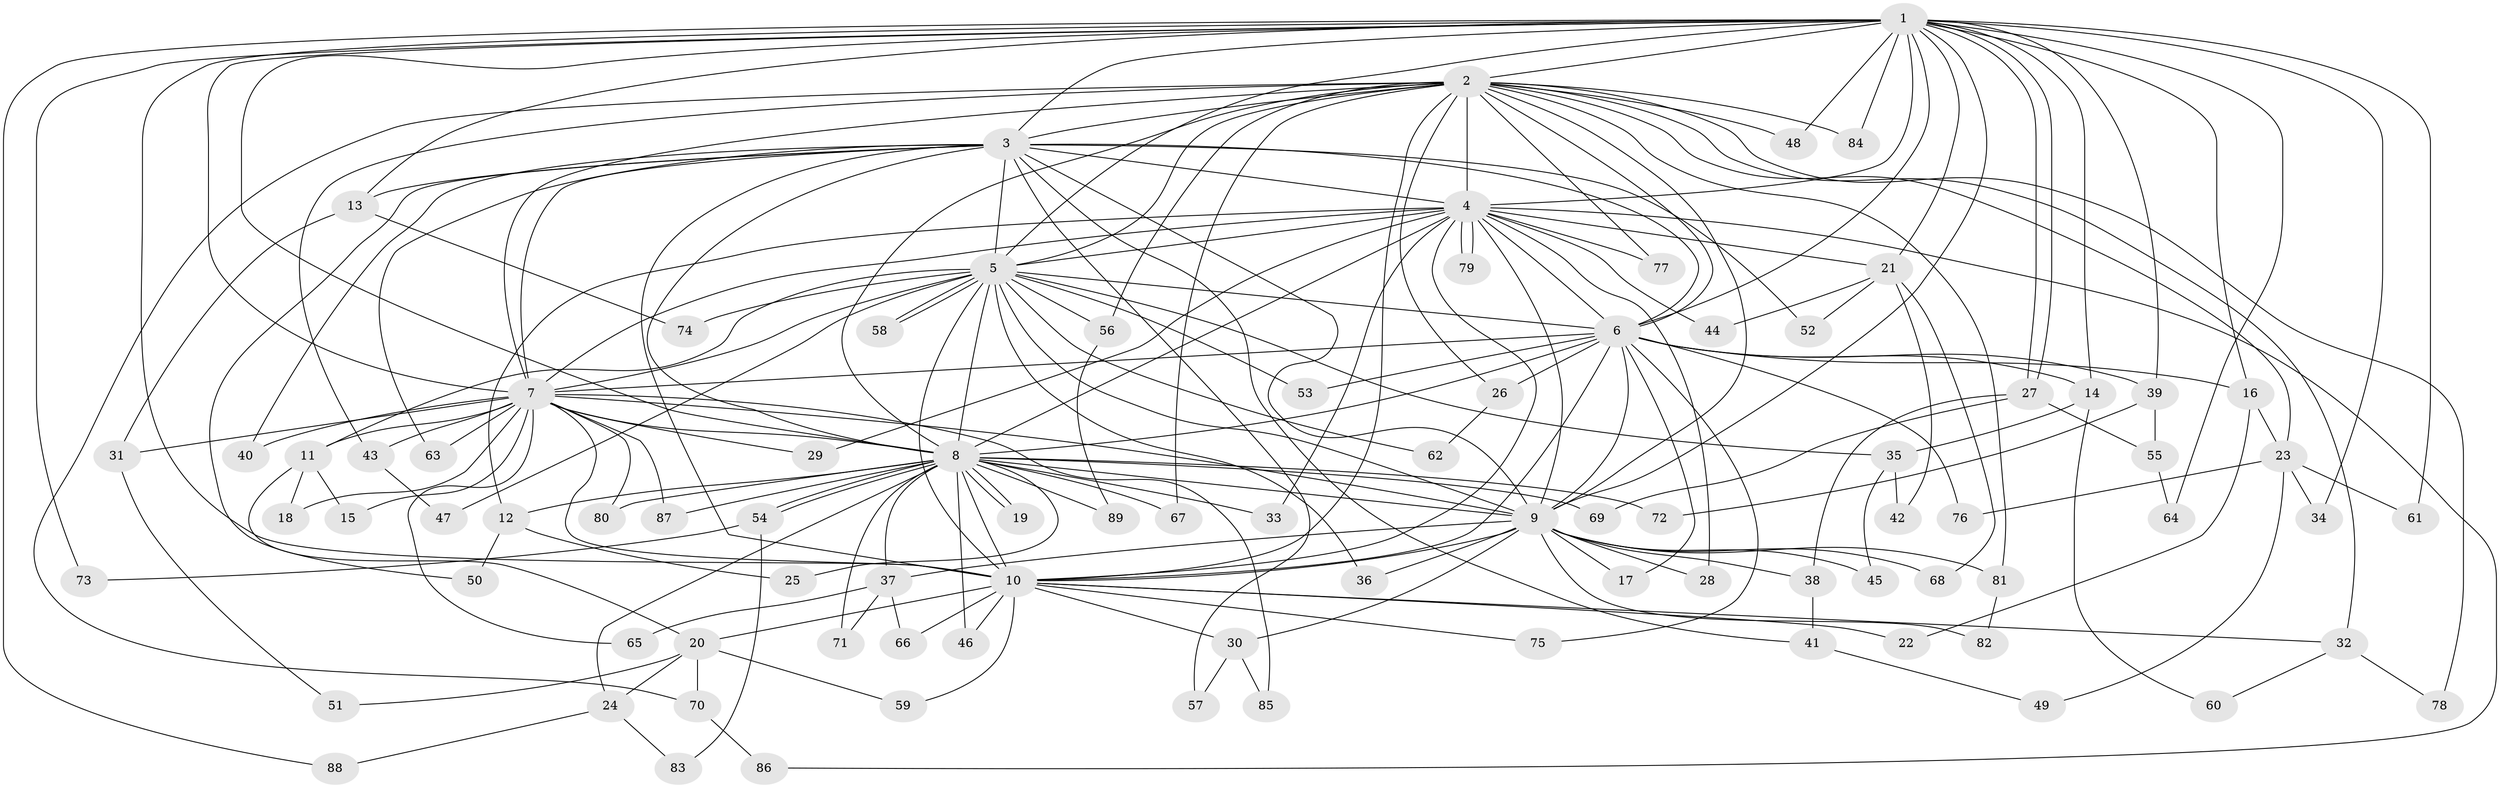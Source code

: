 // Generated by graph-tools (version 1.1) at 2025/11/02/27/25 16:11:07]
// undirected, 89 vertices, 203 edges
graph export_dot {
graph [start="1"]
  node [color=gray90,style=filled];
  1;
  2;
  3;
  4;
  5;
  6;
  7;
  8;
  9;
  10;
  11;
  12;
  13;
  14;
  15;
  16;
  17;
  18;
  19;
  20;
  21;
  22;
  23;
  24;
  25;
  26;
  27;
  28;
  29;
  30;
  31;
  32;
  33;
  34;
  35;
  36;
  37;
  38;
  39;
  40;
  41;
  42;
  43;
  44;
  45;
  46;
  47;
  48;
  49;
  50;
  51;
  52;
  53;
  54;
  55;
  56;
  57;
  58;
  59;
  60;
  61;
  62;
  63;
  64;
  65;
  66;
  67;
  68;
  69;
  70;
  71;
  72;
  73;
  74;
  75;
  76;
  77;
  78;
  79;
  80;
  81;
  82;
  83;
  84;
  85;
  86;
  87;
  88;
  89;
  1 -- 2;
  1 -- 3;
  1 -- 4;
  1 -- 5;
  1 -- 6;
  1 -- 7;
  1 -- 8;
  1 -- 9;
  1 -- 10;
  1 -- 13;
  1 -- 14;
  1 -- 16;
  1 -- 21;
  1 -- 27;
  1 -- 27;
  1 -- 34;
  1 -- 39;
  1 -- 48;
  1 -- 61;
  1 -- 64;
  1 -- 73;
  1 -- 84;
  1 -- 88;
  2 -- 3;
  2 -- 4;
  2 -- 5;
  2 -- 6;
  2 -- 7;
  2 -- 8;
  2 -- 9;
  2 -- 10;
  2 -- 23;
  2 -- 26;
  2 -- 32;
  2 -- 43;
  2 -- 48;
  2 -- 56;
  2 -- 67;
  2 -- 70;
  2 -- 77;
  2 -- 78;
  2 -- 81;
  2 -- 84;
  3 -- 4;
  3 -- 5;
  3 -- 6;
  3 -- 7;
  3 -- 8;
  3 -- 9;
  3 -- 10;
  3 -- 13;
  3 -- 40;
  3 -- 41;
  3 -- 50;
  3 -- 52;
  3 -- 57;
  3 -- 63;
  4 -- 5;
  4 -- 6;
  4 -- 7;
  4 -- 8;
  4 -- 9;
  4 -- 10;
  4 -- 12;
  4 -- 21;
  4 -- 28;
  4 -- 29;
  4 -- 33;
  4 -- 44;
  4 -- 77;
  4 -- 79;
  4 -- 79;
  4 -- 86;
  5 -- 6;
  5 -- 7;
  5 -- 8;
  5 -- 9;
  5 -- 10;
  5 -- 11;
  5 -- 35;
  5 -- 36;
  5 -- 47;
  5 -- 53;
  5 -- 56;
  5 -- 58;
  5 -- 58;
  5 -- 62;
  5 -- 74;
  6 -- 7;
  6 -- 8;
  6 -- 9;
  6 -- 10;
  6 -- 14;
  6 -- 16;
  6 -- 17;
  6 -- 26;
  6 -- 39;
  6 -- 53;
  6 -- 75;
  6 -- 76;
  7 -- 8;
  7 -- 9;
  7 -- 10;
  7 -- 11;
  7 -- 15;
  7 -- 18;
  7 -- 29;
  7 -- 31;
  7 -- 40;
  7 -- 43;
  7 -- 63;
  7 -- 65;
  7 -- 80;
  7 -- 85;
  7 -- 87;
  8 -- 9;
  8 -- 10;
  8 -- 12;
  8 -- 19;
  8 -- 19;
  8 -- 24;
  8 -- 25;
  8 -- 33;
  8 -- 37;
  8 -- 46;
  8 -- 54;
  8 -- 54;
  8 -- 67;
  8 -- 69;
  8 -- 71;
  8 -- 72;
  8 -- 80;
  8 -- 87;
  8 -- 89;
  9 -- 10;
  9 -- 17;
  9 -- 28;
  9 -- 30;
  9 -- 36;
  9 -- 37;
  9 -- 38;
  9 -- 45;
  9 -- 68;
  9 -- 81;
  9 -- 82;
  10 -- 20;
  10 -- 22;
  10 -- 30;
  10 -- 32;
  10 -- 46;
  10 -- 59;
  10 -- 66;
  10 -- 75;
  11 -- 15;
  11 -- 18;
  11 -- 20;
  12 -- 25;
  12 -- 50;
  13 -- 31;
  13 -- 74;
  14 -- 35;
  14 -- 60;
  16 -- 22;
  16 -- 23;
  20 -- 24;
  20 -- 51;
  20 -- 59;
  20 -- 70;
  21 -- 42;
  21 -- 44;
  21 -- 52;
  21 -- 68;
  23 -- 34;
  23 -- 49;
  23 -- 61;
  23 -- 76;
  24 -- 83;
  24 -- 88;
  26 -- 62;
  27 -- 38;
  27 -- 55;
  27 -- 69;
  30 -- 57;
  30 -- 85;
  31 -- 51;
  32 -- 60;
  32 -- 78;
  35 -- 42;
  35 -- 45;
  37 -- 65;
  37 -- 66;
  37 -- 71;
  38 -- 41;
  39 -- 55;
  39 -- 72;
  41 -- 49;
  43 -- 47;
  54 -- 73;
  54 -- 83;
  55 -- 64;
  56 -- 89;
  70 -- 86;
  81 -- 82;
}
